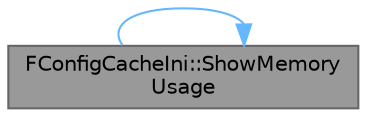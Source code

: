 digraph "FConfigCacheIni::ShowMemoryUsage"
{
 // INTERACTIVE_SVG=YES
 // LATEX_PDF_SIZE
  bgcolor="transparent";
  edge [fontname=Helvetica,fontsize=10,labelfontname=Helvetica,labelfontsize=10];
  node [fontname=Helvetica,fontsize=10,shape=box,height=0.2,width=0.4];
  rankdir="LR";
  Node1 [id="Node000001",label="FConfigCacheIni::ShowMemory\lUsage",height=0.2,width=0.4,color="gray40", fillcolor="grey60", style="filled", fontcolor="black",tooltip="Dumps memory stats for each file in the config cache to the specified archive."];
  Node1 -> Node1 [id="edge1_Node000001_Node000001",color="steelblue1",style="solid",tooltip=" "];
}
